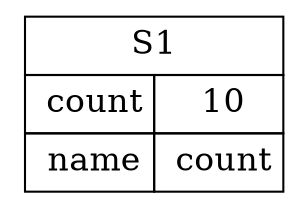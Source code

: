 digraph g {
   node [shape = "box" fontsize = "16"];
   edge [];
   graph [ rankdir = "TD" splines = "polyline"];
   "S1" [
      colorscheme="X11"
      penwidth = "0"
      label = <<TABLE BORDER="0" CELLBORDER="1" CELLSPACING="0" CELLPADDING="4">
                <TR> <TD COLSPAN="3">S1</TD> </TR>
                <TR> <TD  > count</TD><TD  > 10</TD> </TR>
                <TR> <TD  > name</TD><TD  > count</TD> </TR>
              </TABLE>
              >
   ];


}

